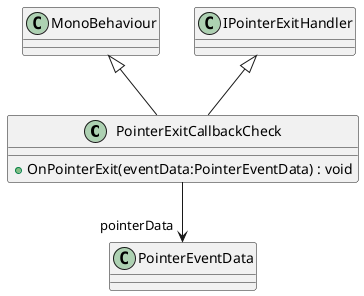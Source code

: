 @startuml
class PointerExitCallbackCheck {
    + OnPointerExit(eventData:PointerEventData) : void
}
MonoBehaviour <|-- PointerExitCallbackCheck
IPointerExitHandler <|-- PointerExitCallbackCheck
PointerExitCallbackCheck --> "pointerData" PointerEventData
@enduml
